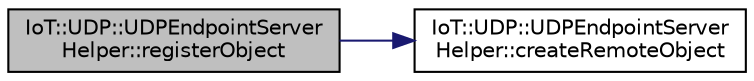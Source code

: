 digraph "IoT::UDP::UDPEndpointServerHelper::registerObject"
{
 // LATEX_PDF_SIZE
  edge [fontname="Helvetica",fontsize="10",labelfontname="Helvetica",labelfontsize="10"];
  node [fontname="Helvetica",fontsize="10",shape=record];
  rankdir="LR";
  Node1 [label="IoT::UDP::UDPEndpointServer\lHelper::registerObject",height=0.2,width=0.4,color="black", fillcolor="grey75", style="filled", fontcolor="black",tooltip=" "];
  Node1 -> Node2 [color="midnightblue",fontsize="10",style="solid",fontname="Helvetica"];
  Node2 [label="IoT::UDP::UDPEndpointServer\lHelper::createRemoteObject",height=0.2,width=0.4,color="black", fillcolor="white", style="filled",URL="$classIoT_1_1UDP_1_1UDPEndpointServerHelper.html#a2a913dcab1fa443448ecf3a0ef7fb1a0",tooltip="Destroys the UDPEndpointServerHelper."];
}
